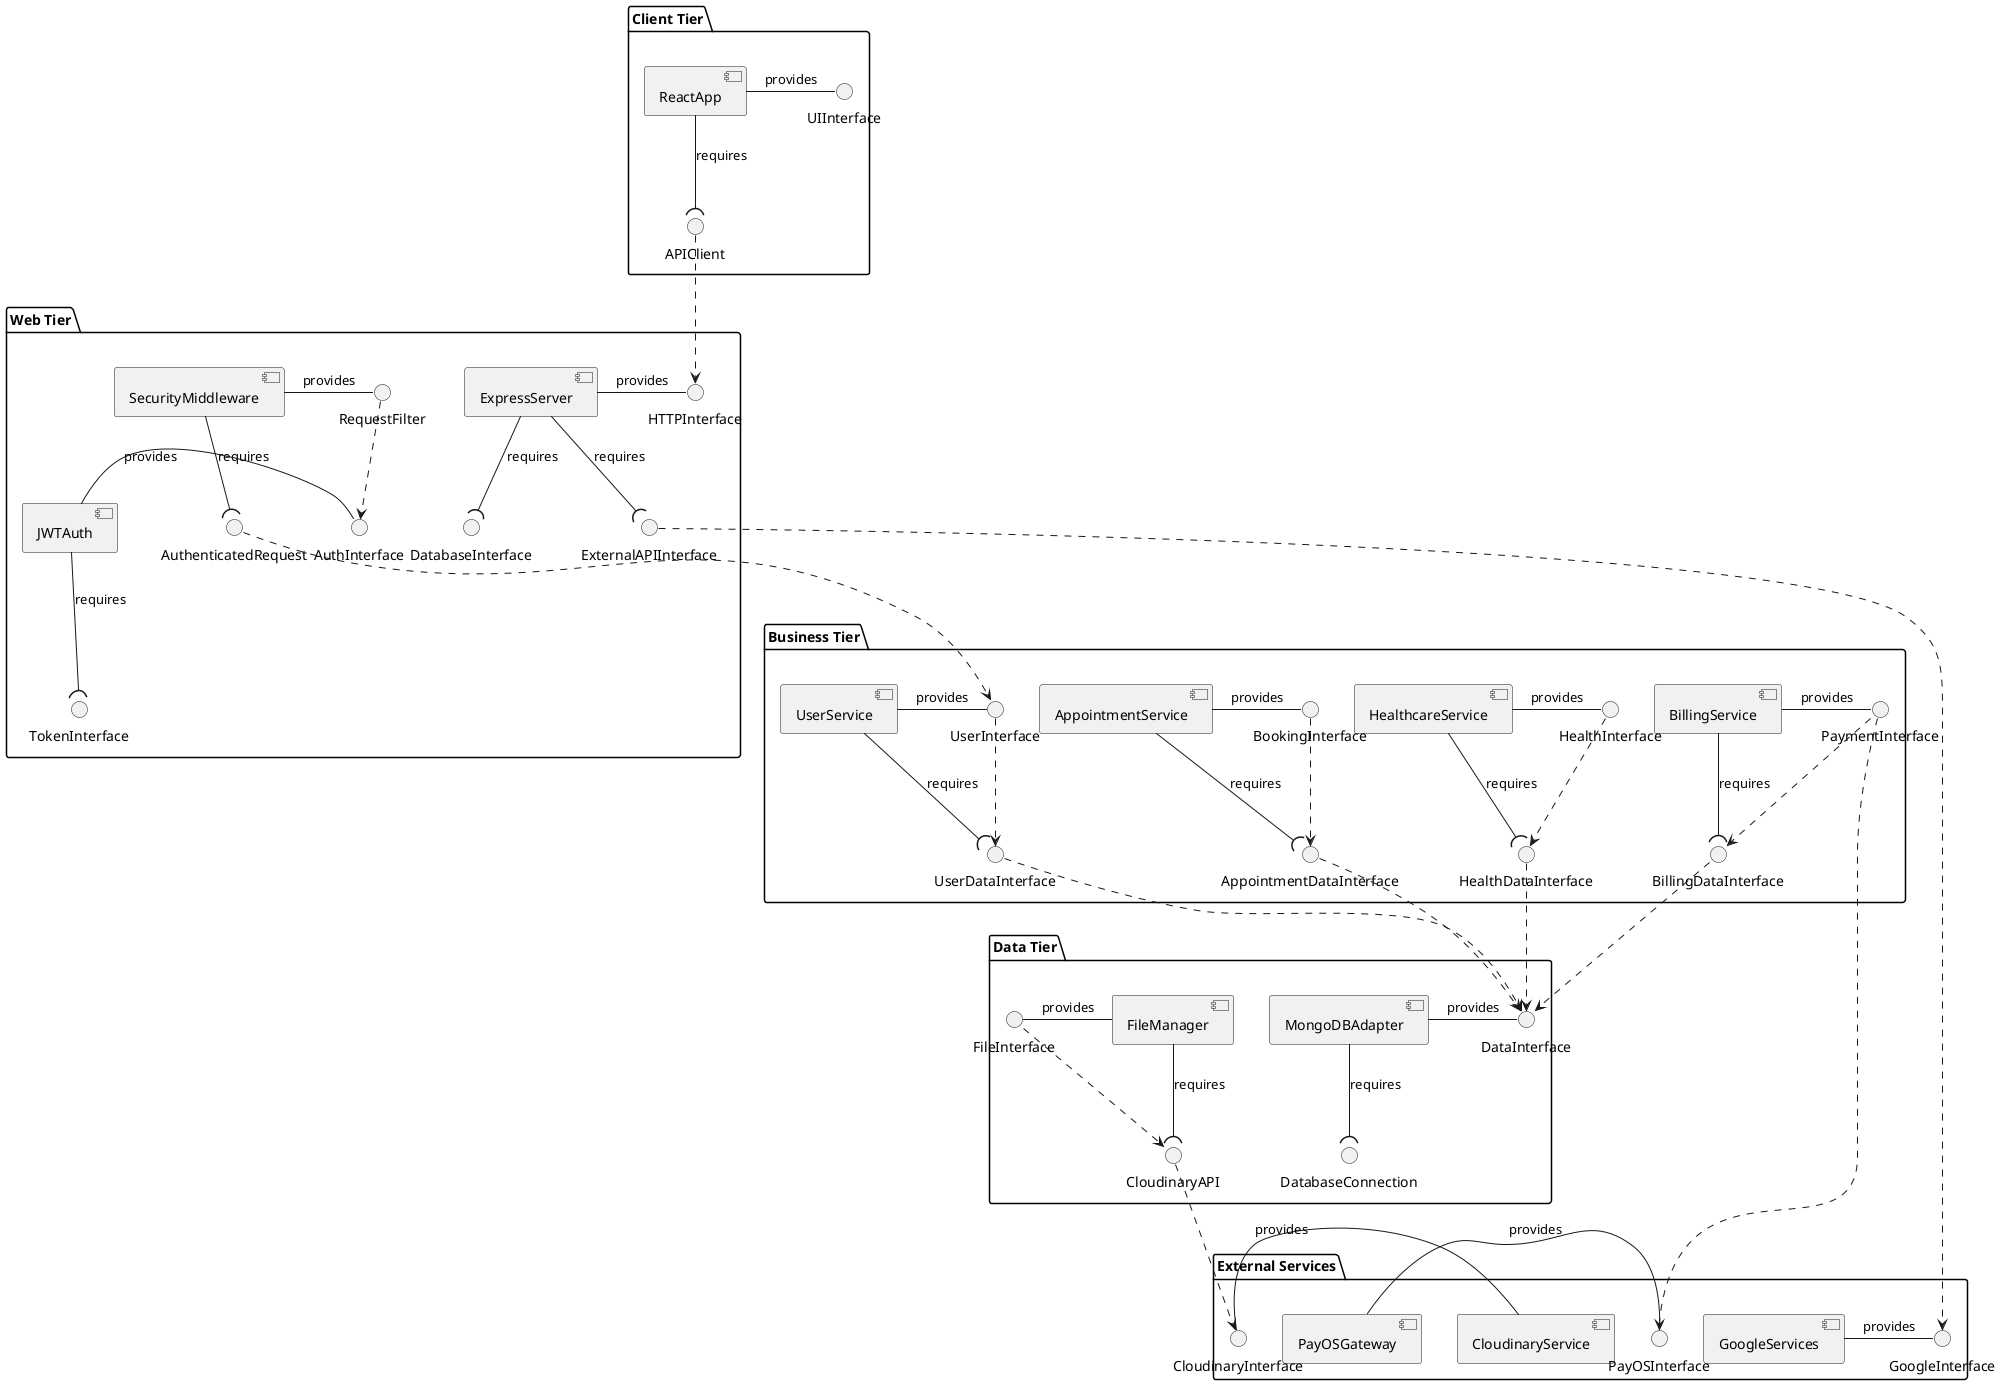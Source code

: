 @startuml


package "Client Tier" {
  component [ReactApp] as ReactApp
  ReactApp -() UIInterface : provides
  ReactApp --( APIClient : requires
}

package "Web Tier" {
  component [ExpressServer] as ExpressServer
  component [SecurityMiddleware] as SecurityMiddleware
  component [JWTAuth] as JWTAuth
  
  ExpressServer -() HTTPInterface : provides
  ExpressServer --( DatabaseInterface : requires
  ExpressServer --( ExternalAPIInterface : requires
  
  SecurityMiddleware -() RequestFilter : provides
  SecurityMiddleware --( AuthenticatedRequest : requires
  
  JWTAuth -() AuthInterface : provides
  JWTAuth --( TokenInterface : requires
}

package "Business Tier" {
  component [UserService] as UserService
  component [AppointmentService] as AppointmentService
  component [HealthcareService] as HealthcareService
  component [BillingService] as BillingService
  
  UserService -() UserInterface : provides
  UserService --( UserDataInterface : requires
  
  AppointmentService -() BookingInterface : provides
  AppointmentService --( AppointmentDataInterface : requires
  
  HealthcareService -() HealthInterface : provides
  HealthcareService --( HealthDataInterface : requires
  
  BillingService -() PaymentInterface : provides
  BillingService --( BillingDataInterface : requires
}

package "Data Tier" {
  component [MongoDBAdapter] as MongoDBAdapter
  component [FileManager] as FileManager
  
  MongoDBAdapter -() DataInterface : provides
  MongoDBAdapter --( DatabaseConnection : requires
  
  FileManager -() FileInterface : provides
  FileManager --( CloudinaryAPI : requires
}

package "External Services" {
  component [GoogleServices] as GoogleServices
  component [CloudinaryService] as CloudinaryService
  component [PayOSGateway] as PayOSGateway
  
  GoogleServices -() GoogleInterface : provides
  CloudinaryService -() CloudinaryInterface : provides
  PayOSGateway -() PayOSInterface : provides
}

' Interface to Interface connections (UML standard)
APIClient ..> HTTPInterface
RequestFilter ..> AuthInterface
AuthenticatedRequest ..> UserInterface
UserInterface ..> UserDataInterface
BookingInterface ..> AppointmentDataInterface
HealthInterface ..> HealthDataInterface
PaymentInterface ..> BillingDataInterface

UserDataInterface ..> DataInterface
AppointmentDataInterface ..> DataInterface
HealthDataInterface ..> DataInterface
BillingDataInterface ..> DataInterface

FileInterface ..> CloudinaryAPI
CloudinaryAPI ..> CloudinaryInterface
ExternalAPIInterface ..> GoogleInterface
PaymentInterface ..> PayOSInterface

@enduml